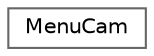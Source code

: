digraph "Graphical Class Hierarchy"
{
 // LATEX_PDF_SIZE
  bgcolor="transparent";
  edge [fontname=Helvetica,fontsize=10,labelfontname=Helvetica,labelfontsize=10];
  node [fontname=Helvetica,fontsize=10,shape=box,height=0.2,width=0.4];
  rankdir="LR";
  Node0 [label="MenuCam",height=0.2,width=0.4,color="grey40", fillcolor="white", style="filled",URL="$d1/d46/struct_menu_cam.html",tooltip=" "];
}
